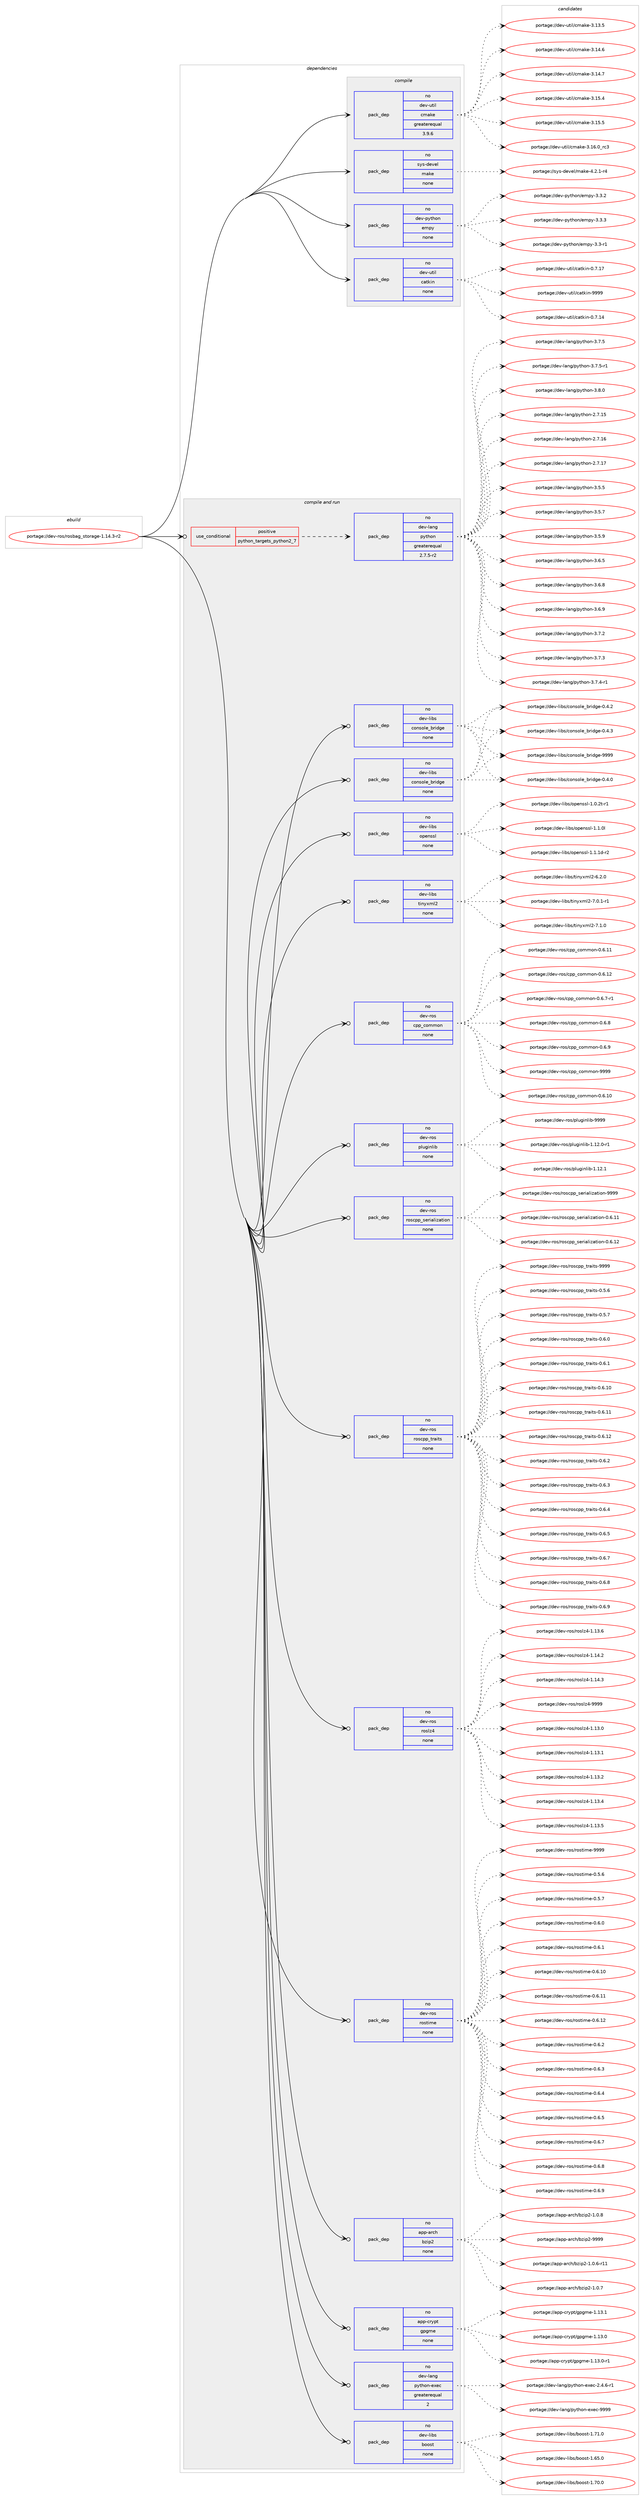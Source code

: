 digraph prolog {

# *************
# Graph options
# *************

newrank=true;
concentrate=true;
compound=true;
graph [rankdir=LR,fontname=Helvetica,fontsize=10,ranksep=1.5];#, ranksep=2.5, nodesep=0.2];
edge  [arrowhead=vee];
node  [fontname=Helvetica,fontsize=10];

# **********
# The ebuild
# **********

subgraph cluster_leftcol {
color=gray;
rank=same;
label=<<i>ebuild</i>>;
id [label="portage://dev-ros/rosbag_storage-1.14.3-r2", color=red, width=4, href="../dev-ros/rosbag_storage-1.14.3-r2.svg"];
}

# ****************
# The dependencies
# ****************

subgraph cluster_midcol {
color=gray;
label=<<i>dependencies</i>>;
subgraph cluster_compile {
fillcolor="#eeeeee";
style=filled;
label=<<i>compile</i>>;
subgraph pack147982 {
dependency195180 [label=<<TABLE BORDER="0" CELLBORDER="1" CELLSPACING="0" CELLPADDING="4" WIDTH="220"><TR><TD ROWSPAN="6" CELLPADDING="30">pack_dep</TD></TR><TR><TD WIDTH="110">no</TD></TR><TR><TD>dev-python</TD></TR><TR><TD>empy</TD></TR><TR><TD>none</TD></TR><TR><TD></TD></TR></TABLE>>, shape=none, color=blue];
}
id:e -> dependency195180:w [weight=20,style="solid",arrowhead="vee"];
subgraph pack147983 {
dependency195181 [label=<<TABLE BORDER="0" CELLBORDER="1" CELLSPACING="0" CELLPADDING="4" WIDTH="220"><TR><TD ROWSPAN="6" CELLPADDING="30">pack_dep</TD></TR><TR><TD WIDTH="110">no</TD></TR><TR><TD>dev-util</TD></TR><TR><TD>catkin</TD></TR><TR><TD>none</TD></TR><TR><TD></TD></TR></TABLE>>, shape=none, color=blue];
}
id:e -> dependency195181:w [weight=20,style="solid",arrowhead="vee"];
subgraph pack147984 {
dependency195182 [label=<<TABLE BORDER="0" CELLBORDER="1" CELLSPACING="0" CELLPADDING="4" WIDTH="220"><TR><TD ROWSPAN="6" CELLPADDING="30">pack_dep</TD></TR><TR><TD WIDTH="110">no</TD></TR><TR><TD>dev-util</TD></TR><TR><TD>cmake</TD></TR><TR><TD>greaterequal</TD></TR><TR><TD>3.9.6</TD></TR></TABLE>>, shape=none, color=blue];
}
id:e -> dependency195182:w [weight=20,style="solid",arrowhead="vee"];
subgraph pack147985 {
dependency195183 [label=<<TABLE BORDER="0" CELLBORDER="1" CELLSPACING="0" CELLPADDING="4" WIDTH="220"><TR><TD ROWSPAN="6" CELLPADDING="30">pack_dep</TD></TR><TR><TD WIDTH="110">no</TD></TR><TR><TD>sys-devel</TD></TR><TR><TD>make</TD></TR><TR><TD>none</TD></TR><TR><TD></TD></TR></TABLE>>, shape=none, color=blue];
}
id:e -> dependency195183:w [weight=20,style="solid",arrowhead="vee"];
}
subgraph cluster_compileandrun {
fillcolor="#eeeeee";
style=filled;
label=<<i>compile and run</i>>;
subgraph cond43772 {
dependency195184 [label=<<TABLE BORDER="0" CELLBORDER="1" CELLSPACING="0" CELLPADDING="4"><TR><TD ROWSPAN="3" CELLPADDING="10">use_conditional</TD></TR><TR><TD>positive</TD></TR><TR><TD>python_targets_python2_7</TD></TR></TABLE>>, shape=none, color=red];
subgraph pack147986 {
dependency195185 [label=<<TABLE BORDER="0" CELLBORDER="1" CELLSPACING="0" CELLPADDING="4" WIDTH="220"><TR><TD ROWSPAN="6" CELLPADDING="30">pack_dep</TD></TR><TR><TD WIDTH="110">no</TD></TR><TR><TD>dev-lang</TD></TR><TR><TD>python</TD></TR><TR><TD>greaterequal</TD></TR><TR><TD>2.7.5-r2</TD></TR></TABLE>>, shape=none, color=blue];
}
dependency195184:e -> dependency195185:w [weight=20,style="dashed",arrowhead="vee"];
}
id:e -> dependency195184:w [weight=20,style="solid",arrowhead="odotvee"];
subgraph pack147987 {
dependency195186 [label=<<TABLE BORDER="0" CELLBORDER="1" CELLSPACING="0" CELLPADDING="4" WIDTH="220"><TR><TD ROWSPAN="6" CELLPADDING="30">pack_dep</TD></TR><TR><TD WIDTH="110">no</TD></TR><TR><TD>app-arch</TD></TR><TR><TD>bzip2</TD></TR><TR><TD>none</TD></TR><TR><TD></TD></TR></TABLE>>, shape=none, color=blue];
}
id:e -> dependency195186:w [weight=20,style="solid",arrowhead="odotvee"];
subgraph pack147988 {
dependency195187 [label=<<TABLE BORDER="0" CELLBORDER="1" CELLSPACING="0" CELLPADDING="4" WIDTH="220"><TR><TD ROWSPAN="6" CELLPADDING="30">pack_dep</TD></TR><TR><TD WIDTH="110">no</TD></TR><TR><TD>app-crypt</TD></TR><TR><TD>gpgme</TD></TR><TR><TD>none</TD></TR><TR><TD></TD></TR></TABLE>>, shape=none, color=blue];
}
id:e -> dependency195187:w [weight=20,style="solid",arrowhead="odotvee"];
subgraph pack147989 {
dependency195188 [label=<<TABLE BORDER="0" CELLBORDER="1" CELLSPACING="0" CELLPADDING="4" WIDTH="220"><TR><TD ROWSPAN="6" CELLPADDING="30">pack_dep</TD></TR><TR><TD WIDTH="110">no</TD></TR><TR><TD>dev-lang</TD></TR><TR><TD>python-exec</TD></TR><TR><TD>greaterequal</TD></TR><TR><TD>2</TD></TR></TABLE>>, shape=none, color=blue];
}
id:e -> dependency195188:w [weight=20,style="solid",arrowhead="odotvee"];
subgraph pack147990 {
dependency195189 [label=<<TABLE BORDER="0" CELLBORDER="1" CELLSPACING="0" CELLPADDING="4" WIDTH="220"><TR><TD ROWSPAN="6" CELLPADDING="30">pack_dep</TD></TR><TR><TD WIDTH="110">no</TD></TR><TR><TD>dev-libs</TD></TR><TR><TD>boost</TD></TR><TR><TD>none</TD></TR><TR><TD></TD></TR></TABLE>>, shape=none, color=blue];
}
id:e -> dependency195189:w [weight=20,style="solid",arrowhead="odotvee"];
subgraph pack147991 {
dependency195190 [label=<<TABLE BORDER="0" CELLBORDER="1" CELLSPACING="0" CELLPADDING="4" WIDTH="220"><TR><TD ROWSPAN="6" CELLPADDING="30">pack_dep</TD></TR><TR><TD WIDTH="110">no</TD></TR><TR><TD>dev-libs</TD></TR><TR><TD>console_bridge</TD></TR><TR><TD>none</TD></TR><TR><TD></TD></TR></TABLE>>, shape=none, color=blue];
}
id:e -> dependency195190:w [weight=20,style="solid",arrowhead="odotvee"];
subgraph pack147992 {
dependency195191 [label=<<TABLE BORDER="0" CELLBORDER="1" CELLSPACING="0" CELLPADDING="4" WIDTH="220"><TR><TD ROWSPAN="6" CELLPADDING="30">pack_dep</TD></TR><TR><TD WIDTH="110">no</TD></TR><TR><TD>dev-libs</TD></TR><TR><TD>console_bridge</TD></TR><TR><TD>none</TD></TR><TR><TD></TD></TR></TABLE>>, shape=none, color=blue];
}
id:e -> dependency195191:w [weight=20,style="solid",arrowhead="odotvee"];
subgraph pack147993 {
dependency195192 [label=<<TABLE BORDER="0" CELLBORDER="1" CELLSPACING="0" CELLPADDING="4" WIDTH="220"><TR><TD ROWSPAN="6" CELLPADDING="30">pack_dep</TD></TR><TR><TD WIDTH="110">no</TD></TR><TR><TD>dev-libs</TD></TR><TR><TD>openssl</TD></TR><TR><TD>none</TD></TR><TR><TD></TD></TR></TABLE>>, shape=none, color=blue];
}
id:e -> dependency195192:w [weight=20,style="solid",arrowhead="odotvee"];
subgraph pack147994 {
dependency195193 [label=<<TABLE BORDER="0" CELLBORDER="1" CELLSPACING="0" CELLPADDING="4" WIDTH="220"><TR><TD ROWSPAN="6" CELLPADDING="30">pack_dep</TD></TR><TR><TD WIDTH="110">no</TD></TR><TR><TD>dev-libs</TD></TR><TR><TD>tinyxml2</TD></TR><TR><TD>none</TD></TR><TR><TD></TD></TR></TABLE>>, shape=none, color=blue];
}
id:e -> dependency195193:w [weight=20,style="solid",arrowhead="odotvee"];
subgraph pack147995 {
dependency195194 [label=<<TABLE BORDER="0" CELLBORDER="1" CELLSPACING="0" CELLPADDING="4" WIDTH="220"><TR><TD ROWSPAN="6" CELLPADDING="30">pack_dep</TD></TR><TR><TD WIDTH="110">no</TD></TR><TR><TD>dev-ros</TD></TR><TR><TD>cpp_common</TD></TR><TR><TD>none</TD></TR><TR><TD></TD></TR></TABLE>>, shape=none, color=blue];
}
id:e -> dependency195194:w [weight=20,style="solid",arrowhead="odotvee"];
subgraph pack147996 {
dependency195195 [label=<<TABLE BORDER="0" CELLBORDER="1" CELLSPACING="0" CELLPADDING="4" WIDTH="220"><TR><TD ROWSPAN="6" CELLPADDING="30">pack_dep</TD></TR><TR><TD WIDTH="110">no</TD></TR><TR><TD>dev-ros</TD></TR><TR><TD>pluginlib</TD></TR><TR><TD>none</TD></TR><TR><TD></TD></TR></TABLE>>, shape=none, color=blue];
}
id:e -> dependency195195:w [weight=20,style="solid",arrowhead="odotvee"];
subgraph pack147997 {
dependency195196 [label=<<TABLE BORDER="0" CELLBORDER="1" CELLSPACING="0" CELLPADDING="4" WIDTH="220"><TR><TD ROWSPAN="6" CELLPADDING="30">pack_dep</TD></TR><TR><TD WIDTH="110">no</TD></TR><TR><TD>dev-ros</TD></TR><TR><TD>roscpp_serialization</TD></TR><TR><TD>none</TD></TR><TR><TD></TD></TR></TABLE>>, shape=none, color=blue];
}
id:e -> dependency195196:w [weight=20,style="solid",arrowhead="odotvee"];
subgraph pack147998 {
dependency195197 [label=<<TABLE BORDER="0" CELLBORDER="1" CELLSPACING="0" CELLPADDING="4" WIDTH="220"><TR><TD ROWSPAN="6" CELLPADDING="30">pack_dep</TD></TR><TR><TD WIDTH="110">no</TD></TR><TR><TD>dev-ros</TD></TR><TR><TD>roscpp_traits</TD></TR><TR><TD>none</TD></TR><TR><TD></TD></TR></TABLE>>, shape=none, color=blue];
}
id:e -> dependency195197:w [weight=20,style="solid",arrowhead="odotvee"];
subgraph pack147999 {
dependency195198 [label=<<TABLE BORDER="0" CELLBORDER="1" CELLSPACING="0" CELLPADDING="4" WIDTH="220"><TR><TD ROWSPAN="6" CELLPADDING="30">pack_dep</TD></TR><TR><TD WIDTH="110">no</TD></TR><TR><TD>dev-ros</TD></TR><TR><TD>roslz4</TD></TR><TR><TD>none</TD></TR><TR><TD></TD></TR></TABLE>>, shape=none, color=blue];
}
id:e -> dependency195198:w [weight=20,style="solid",arrowhead="odotvee"];
subgraph pack148000 {
dependency195199 [label=<<TABLE BORDER="0" CELLBORDER="1" CELLSPACING="0" CELLPADDING="4" WIDTH="220"><TR><TD ROWSPAN="6" CELLPADDING="30">pack_dep</TD></TR><TR><TD WIDTH="110">no</TD></TR><TR><TD>dev-ros</TD></TR><TR><TD>rostime</TD></TR><TR><TD>none</TD></TR><TR><TD></TD></TR></TABLE>>, shape=none, color=blue];
}
id:e -> dependency195199:w [weight=20,style="solid",arrowhead="odotvee"];
}
subgraph cluster_run {
fillcolor="#eeeeee";
style=filled;
label=<<i>run</i>>;
}
}

# **************
# The candidates
# **************

subgraph cluster_choices {
rank=same;
color=gray;
label=<<i>candidates</i>>;

subgraph choice147982 {
color=black;
nodesep=1;
choiceportage1001011184511212111610411111047101109112121455146514511449 [label="portage://dev-python/empy-3.3-r1", color=red, width=4,href="../dev-python/empy-3.3-r1.svg"];
choiceportage1001011184511212111610411111047101109112121455146514650 [label="portage://dev-python/empy-3.3.2", color=red, width=4,href="../dev-python/empy-3.3.2.svg"];
choiceportage1001011184511212111610411111047101109112121455146514651 [label="portage://dev-python/empy-3.3.3", color=red, width=4,href="../dev-python/empy-3.3.3.svg"];
dependency195180:e -> choiceportage1001011184511212111610411111047101109112121455146514511449:w [style=dotted,weight="100"];
dependency195180:e -> choiceportage1001011184511212111610411111047101109112121455146514650:w [style=dotted,weight="100"];
dependency195180:e -> choiceportage1001011184511212111610411111047101109112121455146514651:w [style=dotted,weight="100"];
}
subgraph choice147983 {
color=black;
nodesep=1;
choiceportage1001011184511711610510847999711610710511045484655464952 [label="portage://dev-util/catkin-0.7.14", color=red, width=4,href="../dev-util/catkin-0.7.14.svg"];
choiceportage1001011184511711610510847999711610710511045484655464955 [label="portage://dev-util/catkin-0.7.17", color=red, width=4,href="../dev-util/catkin-0.7.17.svg"];
choiceportage100101118451171161051084799971161071051104557575757 [label="portage://dev-util/catkin-9999", color=red, width=4,href="../dev-util/catkin-9999.svg"];
dependency195181:e -> choiceportage1001011184511711610510847999711610710511045484655464952:w [style=dotted,weight="100"];
dependency195181:e -> choiceportage1001011184511711610510847999711610710511045484655464955:w [style=dotted,weight="100"];
dependency195181:e -> choiceportage100101118451171161051084799971161071051104557575757:w [style=dotted,weight="100"];
}
subgraph choice147984 {
color=black;
nodesep=1;
choiceportage1001011184511711610510847991099710710145514649514653 [label="portage://dev-util/cmake-3.13.5", color=red, width=4,href="../dev-util/cmake-3.13.5.svg"];
choiceportage1001011184511711610510847991099710710145514649524654 [label="portage://dev-util/cmake-3.14.6", color=red, width=4,href="../dev-util/cmake-3.14.6.svg"];
choiceportage1001011184511711610510847991099710710145514649524655 [label="portage://dev-util/cmake-3.14.7", color=red, width=4,href="../dev-util/cmake-3.14.7.svg"];
choiceportage1001011184511711610510847991099710710145514649534652 [label="portage://dev-util/cmake-3.15.4", color=red, width=4,href="../dev-util/cmake-3.15.4.svg"];
choiceportage1001011184511711610510847991099710710145514649534653 [label="portage://dev-util/cmake-3.15.5", color=red, width=4,href="../dev-util/cmake-3.15.5.svg"];
choiceportage1001011184511711610510847991099710710145514649544648951149951 [label="portage://dev-util/cmake-3.16.0_rc3", color=red, width=4,href="../dev-util/cmake-3.16.0_rc3.svg"];
dependency195182:e -> choiceportage1001011184511711610510847991099710710145514649514653:w [style=dotted,weight="100"];
dependency195182:e -> choiceportage1001011184511711610510847991099710710145514649524654:w [style=dotted,weight="100"];
dependency195182:e -> choiceportage1001011184511711610510847991099710710145514649524655:w [style=dotted,weight="100"];
dependency195182:e -> choiceportage1001011184511711610510847991099710710145514649534652:w [style=dotted,weight="100"];
dependency195182:e -> choiceportage1001011184511711610510847991099710710145514649534653:w [style=dotted,weight="100"];
dependency195182:e -> choiceportage1001011184511711610510847991099710710145514649544648951149951:w [style=dotted,weight="100"];
}
subgraph choice147985 {
color=black;
nodesep=1;
choiceportage1151211154510010111810110847109971071014552465046494511452 [label="portage://sys-devel/make-4.2.1-r4", color=red, width=4,href="../sys-devel/make-4.2.1-r4.svg"];
dependency195183:e -> choiceportage1151211154510010111810110847109971071014552465046494511452:w [style=dotted,weight="100"];
}
subgraph choice147986 {
color=black;
nodesep=1;
choiceportage10010111845108971101034711212111610411111045504655464953 [label="portage://dev-lang/python-2.7.15", color=red, width=4,href="../dev-lang/python-2.7.15.svg"];
choiceportage10010111845108971101034711212111610411111045504655464954 [label="portage://dev-lang/python-2.7.16", color=red, width=4,href="../dev-lang/python-2.7.16.svg"];
choiceportage10010111845108971101034711212111610411111045504655464955 [label="portage://dev-lang/python-2.7.17", color=red, width=4,href="../dev-lang/python-2.7.17.svg"];
choiceportage100101118451089711010347112121116104111110455146534653 [label="portage://dev-lang/python-3.5.5", color=red, width=4,href="../dev-lang/python-3.5.5.svg"];
choiceportage100101118451089711010347112121116104111110455146534655 [label="portage://dev-lang/python-3.5.7", color=red, width=4,href="../dev-lang/python-3.5.7.svg"];
choiceportage100101118451089711010347112121116104111110455146534657 [label="portage://dev-lang/python-3.5.9", color=red, width=4,href="../dev-lang/python-3.5.9.svg"];
choiceportage100101118451089711010347112121116104111110455146544653 [label="portage://dev-lang/python-3.6.5", color=red, width=4,href="../dev-lang/python-3.6.5.svg"];
choiceportage100101118451089711010347112121116104111110455146544656 [label="portage://dev-lang/python-3.6.8", color=red, width=4,href="../dev-lang/python-3.6.8.svg"];
choiceportage100101118451089711010347112121116104111110455146544657 [label="portage://dev-lang/python-3.6.9", color=red, width=4,href="../dev-lang/python-3.6.9.svg"];
choiceportage100101118451089711010347112121116104111110455146554650 [label="portage://dev-lang/python-3.7.2", color=red, width=4,href="../dev-lang/python-3.7.2.svg"];
choiceportage100101118451089711010347112121116104111110455146554651 [label="portage://dev-lang/python-3.7.3", color=red, width=4,href="../dev-lang/python-3.7.3.svg"];
choiceportage1001011184510897110103471121211161041111104551465546524511449 [label="portage://dev-lang/python-3.7.4-r1", color=red, width=4,href="../dev-lang/python-3.7.4-r1.svg"];
choiceportage100101118451089711010347112121116104111110455146554653 [label="portage://dev-lang/python-3.7.5", color=red, width=4,href="../dev-lang/python-3.7.5.svg"];
choiceportage1001011184510897110103471121211161041111104551465546534511449 [label="portage://dev-lang/python-3.7.5-r1", color=red, width=4,href="../dev-lang/python-3.7.5-r1.svg"];
choiceportage100101118451089711010347112121116104111110455146564648 [label="portage://dev-lang/python-3.8.0", color=red, width=4,href="../dev-lang/python-3.8.0.svg"];
dependency195185:e -> choiceportage10010111845108971101034711212111610411111045504655464953:w [style=dotted,weight="100"];
dependency195185:e -> choiceportage10010111845108971101034711212111610411111045504655464954:w [style=dotted,weight="100"];
dependency195185:e -> choiceportage10010111845108971101034711212111610411111045504655464955:w [style=dotted,weight="100"];
dependency195185:e -> choiceportage100101118451089711010347112121116104111110455146534653:w [style=dotted,weight="100"];
dependency195185:e -> choiceportage100101118451089711010347112121116104111110455146534655:w [style=dotted,weight="100"];
dependency195185:e -> choiceportage100101118451089711010347112121116104111110455146534657:w [style=dotted,weight="100"];
dependency195185:e -> choiceportage100101118451089711010347112121116104111110455146544653:w [style=dotted,weight="100"];
dependency195185:e -> choiceportage100101118451089711010347112121116104111110455146544656:w [style=dotted,weight="100"];
dependency195185:e -> choiceportage100101118451089711010347112121116104111110455146544657:w [style=dotted,weight="100"];
dependency195185:e -> choiceportage100101118451089711010347112121116104111110455146554650:w [style=dotted,weight="100"];
dependency195185:e -> choiceportage100101118451089711010347112121116104111110455146554651:w [style=dotted,weight="100"];
dependency195185:e -> choiceportage1001011184510897110103471121211161041111104551465546524511449:w [style=dotted,weight="100"];
dependency195185:e -> choiceportage100101118451089711010347112121116104111110455146554653:w [style=dotted,weight="100"];
dependency195185:e -> choiceportage1001011184510897110103471121211161041111104551465546534511449:w [style=dotted,weight="100"];
dependency195185:e -> choiceportage100101118451089711010347112121116104111110455146564648:w [style=dotted,weight="100"];
}
subgraph choice147987 {
color=black;
nodesep=1;
choiceportage97112112459711499104479812210511250454946484654451144949 [label="portage://app-arch/bzip2-1.0.6-r11", color=red, width=4,href="../app-arch/bzip2-1.0.6-r11.svg"];
choiceportage97112112459711499104479812210511250454946484655 [label="portage://app-arch/bzip2-1.0.7", color=red, width=4,href="../app-arch/bzip2-1.0.7.svg"];
choiceportage97112112459711499104479812210511250454946484656 [label="portage://app-arch/bzip2-1.0.8", color=red, width=4,href="../app-arch/bzip2-1.0.8.svg"];
choiceportage971121124597114991044798122105112504557575757 [label="portage://app-arch/bzip2-9999", color=red, width=4,href="../app-arch/bzip2-9999.svg"];
dependency195186:e -> choiceportage97112112459711499104479812210511250454946484654451144949:w [style=dotted,weight="100"];
dependency195186:e -> choiceportage97112112459711499104479812210511250454946484655:w [style=dotted,weight="100"];
dependency195186:e -> choiceportage97112112459711499104479812210511250454946484656:w [style=dotted,weight="100"];
dependency195186:e -> choiceportage971121124597114991044798122105112504557575757:w [style=dotted,weight="100"];
}
subgraph choice147988 {
color=black;
nodesep=1;
choiceportage9711211245991141211121164710311210310910145494649514648 [label="portage://app-crypt/gpgme-1.13.0", color=red, width=4,href="../app-crypt/gpgme-1.13.0.svg"];
choiceportage97112112459911412111211647103112103109101454946495146484511449 [label="portage://app-crypt/gpgme-1.13.0-r1", color=red, width=4,href="../app-crypt/gpgme-1.13.0-r1.svg"];
choiceportage9711211245991141211121164710311210310910145494649514649 [label="portage://app-crypt/gpgme-1.13.1", color=red, width=4,href="../app-crypt/gpgme-1.13.1.svg"];
dependency195187:e -> choiceportage9711211245991141211121164710311210310910145494649514648:w [style=dotted,weight="100"];
dependency195187:e -> choiceportage97112112459911412111211647103112103109101454946495146484511449:w [style=dotted,weight="100"];
dependency195187:e -> choiceportage9711211245991141211121164710311210310910145494649514649:w [style=dotted,weight="100"];
}
subgraph choice147989 {
color=black;
nodesep=1;
choiceportage10010111845108971101034711212111610411111045101120101994550465246544511449 [label="portage://dev-lang/python-exec-2.4.6-r1", color=red, width=4,href="../dev-lang/python-exec-2.4.6-r1.svg"];
choiceportage10010111845108971101034711212111610411111045101120101994557575757 [label="portage://dev-lang/python-exec-9999", color=red, width=4,href="../dev-lang/python-exec-9999.svg"];
dependency195188:e -> choiceportage10010111845108971101034711212111610411111045101120101994550465246544511449:w [style=dotted,weight="100"];
dependency195188:e -> choiceportage10010111845108971101034711212111610411111045101120101994557575757:w [style=dotted,weight="100"];
}
subgraph choice147990 {
color=black;
nodesep=1;
choiceportage1001011184510810598115479811111111511645494654534648 [label="portage://dev-libs/boost-1.65.0", color=red, width=4,href="../dev-libs/boost-1.65.0.svg"];
choiceportage1001011184510810598115479811111111511645494655484648 [label="portage://dev-libs/boost-1.70.0", color=red, width=4,href="../dev-libs/boost-1.70.0.svg"];
choiceportage1001011184510810598115479811111111511645494655494648 [label="portage://dev-libs/boost-1.71.0", color=red, width=4,href="../dev-libs/boost-1.71.0.svg"];
dependency195189:e -> choiceportage1001011184510810598115479811111111511645494654534648:w [style=dotted,weight="100"];
dependency195189:e -> choiceportage1001011184510810598115479811111111511645494655484648:w [style=dotted,weight="100"];
dependency195189:e -> choiceportage1001011184510810598115479811111111511645494655494648:w [style=dotted,weight="100"];
}
subgraph choice147991 {
color=black;
nodesep=1;
choiceportage100101118451081059811547991111101151111081019598114105100103101454846524648 [label="portage://dev-libs/console_bridge-0.4.0", color=red, width=4,href="../dev-libs/console_bridge-0.4.0.svg"];
choiceportage100101118451081059811547991111101151111081019598114105100103101454846524650 [label="portage://dev-libs/console_bridge-0.4.2", color=red, width=4,href="../dev-libs/console_bridge-0.4.2.svg"];
choiceportage100101118451081059811547991111101151111081019598114105100103101454846524651 [label="portage://dev-libs/console_bridge-0.4.3", color=red, width=4,href="../dev-libs/console_bridge-0.4.3.svg"];
choiceportage1001011184510810598115479911111011511110810195981141051001031014557575757 [label="portage://dev-libs/console_bridge-9999", color=red, width=4,href="../dev-libs/console_bridge-9999.svg"];
dependency195190:e -> choiceportage100101118451081059811547991111101151111081019598114105100103101454846524648:w [style=dotted,weight="100"];
dependency195190:e -> choiceportage100101118451081059811547991111101151111081019598114105100103101454846524650:w [style=dotted,weight="100"];
dependency195190:e -> choiceportage100101118451081059811547991111101151111081019598114105100103101454846524651:w [style=dotted,weight="100"];
dependency195190:e -> choiceportage1001011184510810598115479911111011511110810195981141051001031014557575757:w [style=dotted,weight="100"];
}
subgraph choice147992 {
color=black;
nodesep=1;
choiceportage100101118451081059811547991111101151111081019598114105100103101454846524648 [label="portage://dev-libs/console_bridge-0.4.0", color=red, width=4,href="../dev-libs/console_bridge-0.4.0.svg"];
choiceportage100101118451081059811547991111101151111081019598114105100103101454846524650 [label="portage://dev-libs/console_bridge-0.4.2", color=red, width=4,href="../dev-libs/console_bridge-0.4.2.svg"];
choiceportage100101118451081059811547991111101151111081019598114105100103101454846524651 [label="portage://dev-libs/console_bridge-0.4.3", color=red, width=4,href="../dev-libs/console_bridge-0.4.3.svg"];
choiceportage1001011184510810598115479911111011511110810195981141051001031014557575757 [label="portage://dev-libs/console_bridge-9999", color=red, width=4,href="../dev-libs/console_bridge-9999.svg"];
dependency195191:e -> choiceportage100101118451081059811547991111101151111081019598114105100103101454846524648:w [style=dotted,weight="100"];
dependency195191:e -> choiceportage100101118451081059811547991111101151111081019598114105100103101454846524650:w [style=dotted,weight="100"];
dependency195191:e -> choiceportage100101118451081059811547991111101151111081019598114105100103101454846524651:w [style=dotted,weight="100"];
dependency195191:e -> choiceportage1001011184510810598115479911111011511110810195981141051001031014557575757:w [style=dotted,weight="100"];
}
subgraph choice147993 {
color=black;
nodesep=1;
choiceportage1001011184510810598115471111121011101151151084549464846501164511449 [label="portage://dev-libs/openssl-1.0.2t-r1", color=red, width=4,href="../dev-libs/openssl-1.0.2t-r1.svg"];
choiceportage100101118451081059811547111112101110115115108454946494648108 [label="portage://dev-libs/openssl-1.1.0l", color=red, width=4,href="../dev-libs/openssl-1.1.0l.svg"];
choiceportage1001011184510810598115471111121011101151151084549464946491004511450 [label="portage://dev-libs/openssl-1.1.1d-r2", color=red, width=4,href="../dev-libs/openssl-1.1.1d-r2.svg"];
dependency195192:e -> choiceportage1001011184510810598115471111121011101151151084549464846501164511449:w [style=dotted,weight="100"];
dependency195192:e -> choiceportage100101118451081059811547111112101110115115108454946494648108:w [style=dotted,weight="100"];
dependency195192:e -> choiceportage1001011184510810598115471111121011101151151084549464946491004511450:w [style=dotted,weight="100"];
}
subgraph choice147994 {
color=black;
nodesep=1;
choiceportage10010111845108105981154711610511012112010910850455446504648 [label="portage://dev-libs/tinyxml2-6.2.0", color=red, width=4,href="../dev-libs/tinyxml2-6.2.0.svg"];
choiceportage100101118451081059811547116105110121120109108504555464846494511449 [label="portage://dev-libs/tinyxml2-7.0.1-r1", color=red, width=4,href="../dev-libs/tinyxml2-7.0.1-r1.svg"];
choiceportage10010111845108105981154711610511012112010910850455546494648 [label="portage://dev-libs/tinyxml2-7.1.0", color=red, width=4,href="../dev-libs/tinyxml2-7.1.0.svg"];
dependency195193:e -> choiceportage10010111845108105981154711610511012112010910850455446504648:w [style=dotted,weight="100"];
dependency195193:e -> choiceportage100101118451081059811547116105110121120109108504555464846494511449:w [style=dotted,weight="100"];
dependency195193:e -> choiceportage10010111845108105981154711610511012112010910850455546494648:w [style=dotted,weight="100"];
}
subgraph choice147995 {
color=black;
nodesep=1;
choiceportage100101118451141111154799112112959911110910911111045484654464948 [label="portage://dev-ros/cpp_common-0.6.10", color=red, width=4,href="../dev-ros/cpp_common-0.6.10.svg"];
choiceportage100101118451141111154799112112959911110910911111045484654464949 [label="portage://dev-ros/cpp_common-0.6.11", color=red, width=4,href="../dev-ros/cpp_common-0.6.11.svg"];
choiceportage100101118451141111154799112112959911110910911111045484654464950 [label="portage://dev-ros/cpp_common-0.6.12", color=red, width=4,href="../dev-ros/cpp_common-0.6.12.svg"];
choiceportage10010111845114111115479911211295991111091091111104548465446554511449 [label="portage://dev-ros/cpp_common-0.6.7-r1", color=red, width=4,href="../dev-ros/cpp_common-0.6.7-r1.svg"];
choiceportage1001011184511411111547991121129599111109109111110454846544656 [label="portage://dev-ros/cpp_common-0.6.8", color=red, width=4,href="../dev-ros/cpp_common-0.6.8.svg"];
choiceportage1001011184511411111547991121129599111109109111110454846544657 [label="portage://dev-ros/cpp_common-0.6.9", color=red, width=4,href="../dev-ros/cpp_common-0.6.9.svg"];
choiceportage10010111845114111115479911211295991111091091111104557575757 [label="portage://dev-ros/cpp_common-9999", color=red, width=4,href="../dev-ros/cpp_common-9999.svg"];
dependency195194:e -> choiceportage100101118451141111154799112112959911110910911111045484654464948:w [style=dotted,weight="100"];
dependency195194:e -> choiceportage100101118451141111154799112112959911110910911111045484654464949:w [style=dotted,weight="100"];
dependency195194:e -> choiceportage100101118451141111154799112112959911110910911111045484654464950:w [style=dotted,weight="100"];
dependency195194:e -> choiceportage10010111845114111115479911211295991111091091111104548465446554511449:w [style=dotted,weight="100"];
dependency195194:e -> choiceportage1001011184511411111547991121129599111109109111110454846544656:w [style=dotted,weight="100"];
dependency195194:e -> choiceportage1001011184511411111547991121129599111109109111110454846544657:w [style=dotted,weight="100"];
dependency195194:e -> choiceportage10010111845114111115479911211295991111091091111104557575757:w [style=dotted,weight="100"];
}
subgraph choice147996 {
color=black;
nodesep=1;
choiceportage100101118451141111154711210811710310511010810598454946495046484511449 [label="portage://dev-ros/pluginlib-1.12.0-r1", color=red, width=4,href="../dev-ros/pluginlib-1.12.0-r1.svg"];
choiceportage10010111845114111115471121081171031051101081059845494649504649 [label="portage://dev-ros/pluginlib-1.12.1", color=red, width=4,href="../dev-ros/pluginlib-1.12.1.svg"];
choiceportage1001011184511411111547112108117103105110108105984557575757 [label="portage://dev-ros/pluginlib-9999", color=red, width=4,href="../dev-ros/pluginlib-9999.svg"];
dependency195195:e -> choiceportage100101118451141111154711210811710310511010810598454946495046484511449:w [style=dotted,weight="100"];
dependency195195:e -> choiceportage10010111845114111115471121081171031051101081059845494649504649:w [style=dotted,weight="100"];
dependency195195:e -> choiceportage1001011184511411111547112108117103105110108105984557575757:w [style=dotted,weight="100"];
}
subgraph choice147997 {
color=black;
nodesep=1;
choiceportage10010111845114111115471141111159911211295115101114105971081051229711610511111045484654464949 [label="portage://dev-ros/roscpp_serialization-0.6.11", color=red, width=4,href="../dev-ros/roscpp_serialization-0.6.11.svg"];
choiceportage10010111845114111115471141111159911211295115101114105971081051229711610511111045484654464950 [label="portage://dev-ros/roscpp_serialization-0.6.12", color=red, width=4,href="../dev-ros/roscpp_serialization-0.6.12.svg"];
choiceportage1001011184511411111547114111115991121129511510111410597108105122971161051111104557575757 [label="portage://dev-ros/roscpp_serialization-9999", color=red, width=4,href="../dev-ros/roscpp_serialization-9999.svg"];
dependency195196:e -> choiceportage10010111845114111115471141111159911211295115101114105971081051229711610511111045484654464949:w [style=dotted,weight="100"];
dependency195196:e -> choiceportage10010111845114111115471141111159911211295115101114105971081051229711610511111045484654464950:w [style=dotted,weight="100"];
dependency195196:e -> choiceportage1001011184511411111547114111115991121129511510111410597108105122971161051111104557575757:w [style=dotted,weight="100"];
}
subgraph choice147998 {
color=black;
nodesep=1;
choiceportage1001011184511411111547114111115991121129511611497105116115454846534654 [label="portage://dev-ros/roscpp_traits-0.5.6", color=red, width=4,href="../dev-ros/roscpp_traits-0.5.6.svg"];
choiceportage1001011184511411111547114111115991121129511611497105116115454846534655 [label="portage://dev-ros/roscpp_traits-0.5.7", color=red, width=4,href="../dev-ros/roscpp_traits-0.5.7.svg"];
choiceportage1001011184511411111547114111115991121129511611497105116115454846544648 [label="portage://dev-ros/roscpp_traits-0.6.0", color=red, width=4,href="../dev-ros/roscpp_traits-0.6.0.svg"];
choiceportage1001011184511411111547114111115991121129511611497105116115454846544649 [label="portage://dev-ros/roscpp_traits-0.6.1", color=red, width=4,href="../dev-ros/roscpp_traits-0.6.1.svg"];
choiceportage100101118451141111154711411111599112112951161149710511611545484654464948 [label="portage://dev-ros/roscpp_traits-0.6.10", color=red, width=4,href="../dev-ros/roscpp_traits-0.6.10.svg"];
choiceportage100101118451141111154711411111599112112951161149710511611545484654464949 [label="portage://dev-ros/roscpp_traits-0.6.11", color=red, width=4,href="../dev-ros/roscpp_traits-0.6.11.svg"];
choiceportage100101118451141111154711411111599112112951161149710511611545484654464950 [label="portage://dev-ros/roscpp_traits-0.6.12", color=red, width=4,href="../dev-ros/roscpp_traits-0.6.12.svg"];
choiceportage1001011184511411111547114111115991121129511611497105116115454846544650 [label="portage://dev-ros/roscpp_traits-0.6.2", color=red, width=4,href="../dev-ros/roscpp_traits-0.6.2.svg"];
choiceportage1001011184511411111547114111115991121129511611497105116115454846544651 [label="portage://dev-ros/roscpp_traits-0.6.3", color=red, width=4,href="../dev-ros/roscpp_traits-0.6.3.svg"];
choiceportage1001011184511411111547114111115991121129511611497105116115454846544652 [label="portage://dev-ros/roscpp_traits-0.6.4", color=red, width=4,href="../dev-ros/roscpp_traits-0.6.4.svg"];
choiceportage1001011184511411111547114111115991121129511611497105116115454846544653 [label="portage://dev-ros/roscpp_traits-0.6.5", color=red, width=4,href="../dev-ros/roscpp_traits-0.6.5.svg"];
choiceportage1001011184511411111547114111115991121129511611497105116115454846544655 [label="portage://dev-ros/roscpp_traits-0.6.7", color=red, width=4,href="../dev-ros/roscpp_traits-0.6.7.svg"];
choiceportage1001011184511411111547114111115991121129511611497105116115454846544656 [label="portage://dev-ros/roscpp_traits-0.6.8", color=red, width=4,href="../dev-ros/roscpp_traits-0.6.8.svg"];
choiceportage1001011184511411111547114111115991121129511611497105116115454846544657 [label="portage://dev-ros/roscpp_traits-0.6.9", color=red, width=4,href="../dev-ros/roscpp_traits-0.6.9.svg"];
choiceportage10010111845114111115471141111159911211295116114971051161154557575757 [label="portage://dev-ros/roscpp_traits-9999", color=red, width=4,href="../dev-ros/roscpp_traits-9999.svg"];
dependency195197:e -> choiceportage1001011184511411111547114111115991121129511611497105116115454846534654:w [style=dotted,weight="100"];
dependency195197:e -> choiceportage1001011184511411111547114111115991121129511611497105116115454846534655:w [style=dotted,weight="100"];
dependency195197:e -> choiceportage1001011184511411111547114111115991121129511611497105116115454846544648:w [style=dotted,weight="100"];
dependency195197:e -> choiceportage1001011184511411111547114111115991121129511611497105116115454846544649:w [style=dotted,weight="100"];
dependency195197:e -> choiceportage100101118451141111154711411111599112112951161149710511611545484654464948:w [style=dotted,weight="100"];
dependency195197:e -> choiceportage100101118451141111154711411111599112112951161149710511611545484654464949:w [style=dotted,weight="100"];
dependency195197:e -> choiceportage100101118451141111154711411111599112112951161149710511611545484654464950:w [style=dotted,weight="100"];
dependency195197:e -> choiceportage1001011184511411111547114111115991121129511611497105116115454846544650:w [style=dotted,weight="100"];
dependency195197:e -> choiceportage1001011184511411111547114111115991121129511611497105116115454846544651:w [style=dotted,weight="100"];
dependency195197:e -> choiceportage1001011184511411111547114111115991121129511611497105116115454846544652:w [style=dotted,weight="100"];
dependency195197:e -> choiceportage1001011184511411111547114111115991121129511611497105116115454846544653:w [style=dotted,weight="100"];
dependency195197:e -> choiceportage1001011184511411111547114111115991121129511611497105116115454846544655:w [style=dotted,weight="100"];
dependency195197:e -> choiceportage1001011184511411111547114111115991121129511611497105116115454846544656:w [style=dotted,weight="100"];
dependency195197:e -> choiceportage1001011184511411111547114111115991121129511611497105116115454846544657:w [style=dotted,weight="100"];
dependency195197:e -> choiceportage10010111845114111115471141111159911211295116114971051161154557575757:w [style=dotted,weight="100"];
}
subgraph choice147999 {
color=black;
nodesep=1;
choiceportage10010111845114111115471141111151081225245494649514648 [label="portage://dev-ros/roslz4-1.13.0", color=red, width=4,href="../dev-ros/roslz4-1.13.0.svg"];
choiceportage10010111845114111115471141111151081225245494649514649 [label="portage://dev-ros/roslz4-1.13.1", color=red, width=4,href="../dev-ros/roslz4-1.13.1.svg"];
choiceportage10010111845114111115471141111151081225245494649514650 [label="portage://dev-ros/roslz4-1.13.2", color=red, width=4,href="../dev-ros/roslz4-1.13.2.svg"];
choiceportage10010111845114111115471141111151081225245494649514652 [label="portage://dev-ros/roslz4-1.13.4", color=red, width=4,href="../dev-ros/roslz4-1.13.4.svg"];
choiceportage10010111845114111115471141111151081225245494649514653 [label="portage://dev-ros/roslz4-1.13.5", color=red, width=4,href="../dev-ros/roslz4-1.13.5.svg"];
choiceportage10010111845114111115471141111151081225245494649514654 [label="portage://dev-ros/roslz4-1.13.6", color=red, width=4,href="../dev-ros/roslz4-1.13.6.svg"];
choiceportage10010111845114111115471141111151081225245494649524650 [label="portage://dev-ros/roslz4-1.14.2", color=red, width=4,href="../dev-ros/roslz4-1.14.2.svg"];
choiceportage10010111845114111115471141111151081225245494649524651 [label="portage://dev-ros/roslz4-1.14.3", color=red, width=4,href="../dev-ros/roslz4-1.14.3.svg"];
choiceportage1001011184511411111547114111115108122524557575757 [label="portage://dev-ros/roslz4-9999", color=red, width=4,href="../dev-ros/roslz4-9999.svg"];
dependency195198:e -> choiceportage10010111845114111115471141111151081225245494649514648:w [style=dotted,weight="100"];
dependency195198:e -> choiceportage10010111845114111115471141111151081225245494649514649:w [style=dotted,weight="100"];
dependency195198:e -> choiceportage10010111845114111115471141111151081225245494649514650:w [style=dotted,weight="100"];
dependency195198:e -> choiceportage10010111845114111115471141111151081225245494649514652:w [style=dotted,weight="100"];
dependency195198:e -> choiceportage10010111845114111115471141111151081225245494649514653:w [style=dotted,weight="100"];
dependency195198:e -> choiceportage10010111845114111115471141111151081225245494649514654:w [style=dotted,weight="100"];
dependency195198:e -> choiceportage10010111845114111115471141111151081225245494649524650:w [style=dotted,weight="100"];
dependency195198:e -> choiceportage10010111845114111115471141111151081225245494649524651:w [style=dotted,weight="100"];
dependency195198:e -> choiceportage1001011184511411111547114111115108122524557575757:w [style=dotted,weight="100"];
}
subgraph choice148000 {
color=black;
nodesep=1;
choiceportage1001011184511411111547114111115116105109101454846534654 [label="portage://dev-ros/rostime-0.5.6", color=red, width=4,href="../dev-ros/rostime-0.5.6.svg"];
choiceportage1001011184511411111547114111115116105109101454846534655 [label="portage://dev-ros/rostime-0.5.7", color=red, width=4,href="../dev-ros/rostime-0.5.7.svg"];
choiceportage1001011184511411111547114111115116105109101454846544648 [label="portage://dev-ros/rostime-0.6.0", color=red, width=4,href="../dev-ros/rostime-0.6.0.svg"];
choiceportage1001011184511411111547114111115116105109101454846544649 [label="portage://dev-ros/rostime-0.6.1", color=red, width=4,href="../dev-ros/rostime-0.6.1.svg"];
choiceportage100101118451141111154711411111511610510910145484654464948 [label="portage://dev-ros/rostime-0.6.10", color=red, width=4,href="../dev-ros/rostime-0.6.10.svg"];
choiceportage100101118451141111154711411111511610510910145484654464949 [label="portage://dev-ros/rostime-0.6.11", color=red, width=4,href="../dev-ros/rostime-0.6.11.svg"];
choiceportage100101118451141111154711411111511610510910145484654464950 [label="portage://dev-ros/rostime-0.6.12", color=red, width=4,href="../dev-ros/rostime-0.6.12.svg"];
choiceportage1001011184511411111547114111115116105109101454846544650 [label="portage://dev-ros/rostime-0.6.2", color=red, width=4,href="../dev-ros/rostime-0.6.2.svg"];
choiceportage1001011184511411111547114111115116105109101454846544651 [label="portage://dev-ros/rostime-0.6.3", color=red, width=4,href="../dev-ros/rostime-0.6.3.svg"];
choiceportage1001011184511411111547114111115116105109101454846544652 [label="portage://dev-ros/rostime-0.6.4", color=red, width=4,href="../dev-ros/rostime-0.6.4.svg"];
choiceportage1001011184511411111547114111115116105109101454846544653 [label="portage://dev-ros/rostime-0.6.5", color=red, width=4,href="../dev-ros/rostime-0.6.5.svg"];
choiceportage1001011184511411111547114111115116105109101454846544655 [label="portage://dev-ros/rostime-0.6.7", color=red, width=4,href="../dev-ros/rostime-0.6.7.svg"];
choiceportage1001011184511411111547114111115116105109101454846544656 [label="portage://dev-ros/rostime-0.6.8", color=red, width=4,href="../dev-ros/rostime-0.6.8.svg"];
choiceportage1001011184511411111547114111115116105109101454846544657 [label="portage://dev-ros/rostime-0.6.9", color=red, width=4,href="../dev-ros/rostime-0.6.9.svg"];
choiceportage10010111845114111115471141111151161051091014557575757 [label="portage://dev-ros/rostime-9999", color=red, width=4,href="../dev-ros/rostime-9999.svg"];
dependency195199:e -> choiceportage1001011184511411111547114111115116105109101454846534654:w [style=dotted,weight="100"];
dependency195199:e -> choiceportage1001011184511411111547114111115116105109101454846534655:w [style=dotted,weight="100"];
dependency195199:e -> choiceportage1001011184511411111547114111115116105109101454846544648:w [style=dotted,weight="100"];
dependency195199:e -> choiceportage1001011184511411111547114111115116105109101454846544649:w [style=dotted,weight="100"];
dependency195199:e -> choiceportage100101118451141111154711411111511610510910145484654464948:w [style=dotted,weight="100"];
dependency195199:e -> choiceportage100101118451141111154711411111511610510910145484654464949:w [style=dotted,weight="100"];
dependency195199:e -> choiceportage100101118451141111154711411111511610510910145484654464950:w [style=dotted,weight="100"];
dependency195199:e -> choiceportage1001011184511411111547114111115116105109101454846544650:w [style=dotted,weight="100"];
dependency195199:e -> choiceportage1001011184511411111547114111115116105109101454846544651:w [style=dotted,weight="100"];
dependency195199:e -> choiceportage1001011184511411111547114111115116105109101454846544652:w [style=dotted,weight="100"];
dependency195199:e -> choiceportage1001011184511411111547114111115116105109101454846544653:w [style=dotted,weight="100"];
dependency195199:e -> choiceportage1001011184511411111547114111115116105109101454846544655:w [style=dotted,weight="100"];
dependency195199:e -> choiceportage1001011184511411111547114111115116105109101454846544656:w [style=dotted,weight="100"];
dependency195199:e -> choiceportage1001011184511411111547114111115116105109101454846544657:w [style=dotted,weight="100"];
dependency195199:e -> choiceportage10010111845114111115471141111151161051091014557575757:w [style=dotted,weight="100"];
}
}

}

